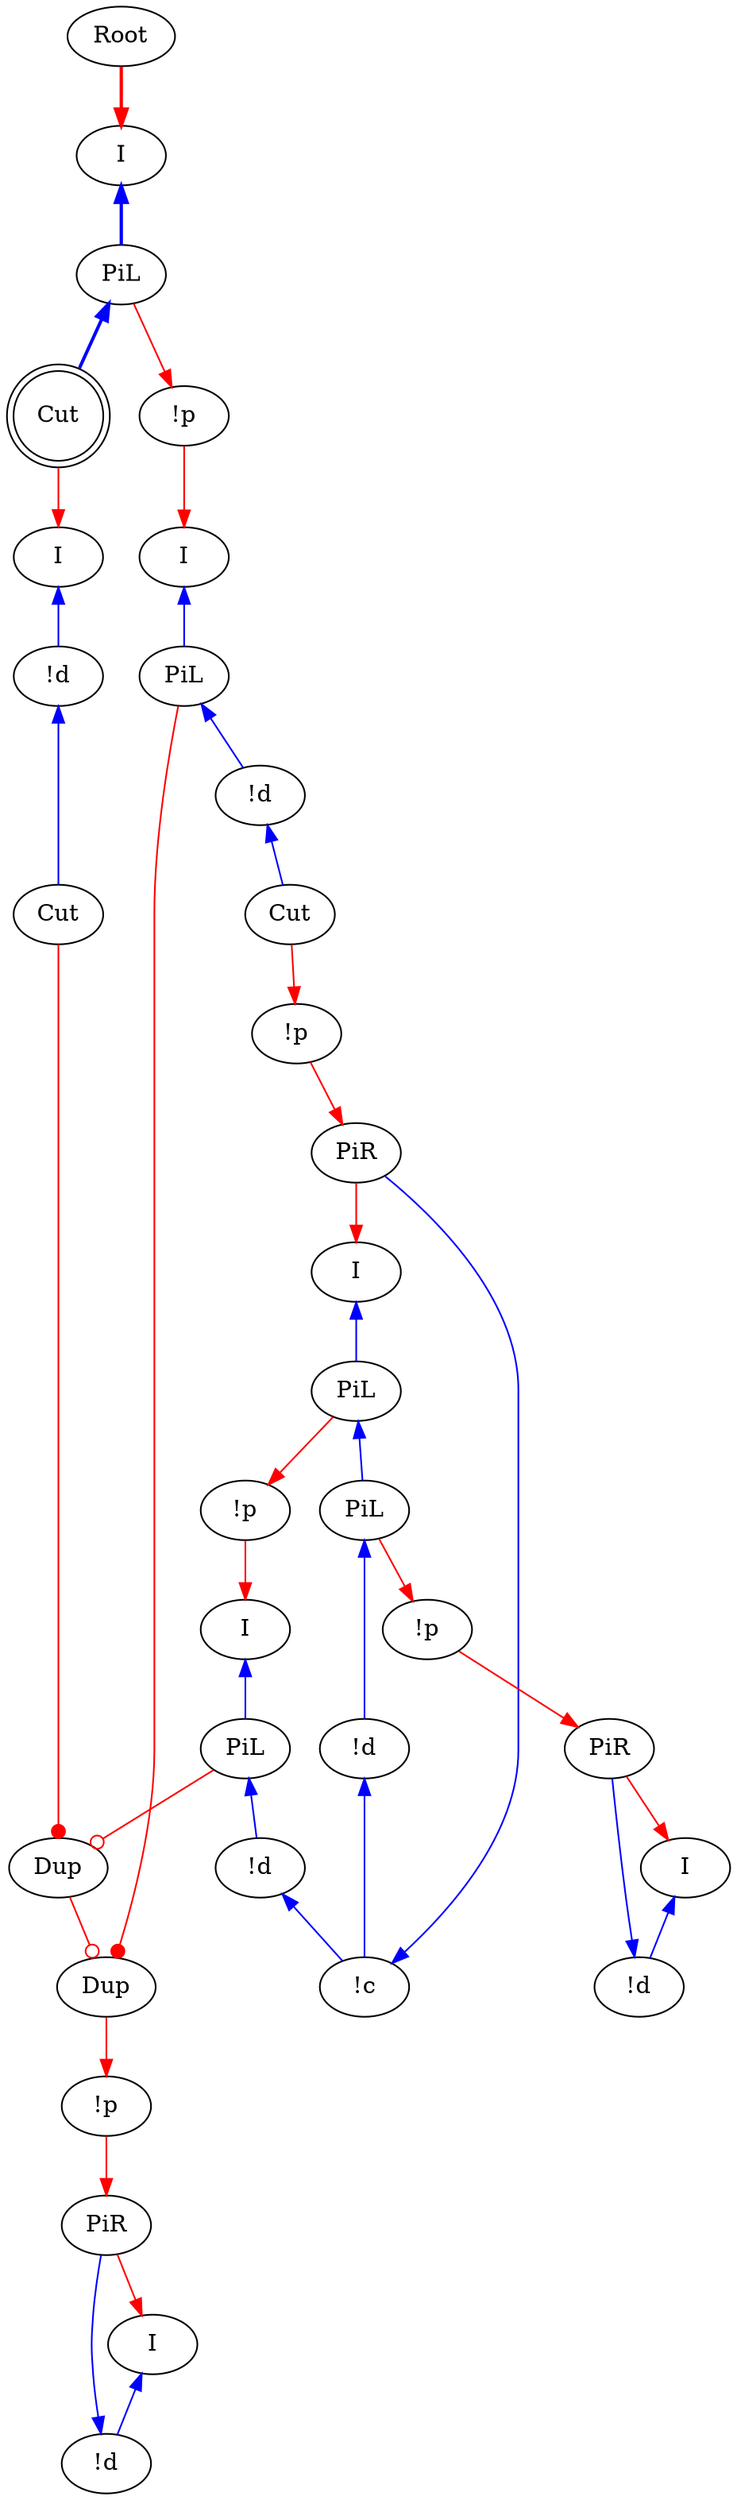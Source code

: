 digraph {
"Root0" [label="Root"]
"I0" [label="I"]
"!p0" [label="!p"]
"Cut0" [label="Cut"]
"PiR0" [label="PiR"]
"!c0" [label="!c"]
"!d0" [label="!d"]
"PiL0" [label="PiL"]
"PiL1" [label="PiL"]
"I1" [label="I"]
"!p1" [label="!p"]
"PiR1" [label="PiR"]
"!d1" [label="!d"]
"I2" [label="I"]
"!d2" [label="!d"]
"I3" [label="I"]
"!p2" [label="!p"]
"PiR2" [label="PiR"]
"!d3" [label="!d"]
"I4" [label="I"]
"!p3" [label="!p"]
"!p4" [label="!p"]
"!d4" [label="!d"]
"PiL2" [label="PiL"]
"I5" [label="I"]
"Dup2_0" [label="Dup"]
"!d5" [label="!d"]
"PiL3" [label="PiL"]
"I6" [label="I"]
"Dup3_0" [label="Dup"]
"PiL4" [label="PiL"]
"Cut1" [label="Cut"]
"Cut2" [label="Cut",shape=doublecircle]
"PiL2" -> "Dup2_0"[color=red,tooltip="e100",arrowhead=dot]
"Dup3_0" -> "Dup2_0"[color=red,tooltip="e101",arrowhead=odot]
"PiL3" -> "!d5"[color=blue,tooltip="e103",dir=back]
"PiL4" -> "Cut2"[color=blue,tooltip="e104",penwidth=2,dir=back]
"I6" -> "PiL3"[color=blue,tooltip="e105",dir=back]
"Cut1" -> "Dup3_0"[color=red,tooltip="e106",arrowhead=dot]
"PiL3" -> "Dup3_0"[color=red,tooltip="e107",arrowhead=odot]
"Dup2_0" -> "!p1"[color=red,tooltip="e21"]
"!d4" -> "Cut0"[color=blue,tooltip="e23",dir=back]
"I0" -> "PiL4"[color=blue,tooltip="e32",penwidth=2,dir=back]
"PiL4" -> "!p3"[color=red,tooltip="e34"]
"Cut0" -> "!p0"[color=red,tooltip="e37"]
"!p0" -> "PiR0"[color=red,tooltip="e39"]
"!c0" -> "PiR0"[color=blue,tooltip="e41",dir=back]
"PiR0" -> "I1"[color=red,tooltip="e43"]
"!d0" -> "!c0"[color=blue,tooltip="e46",dir=back]
"!d5" -> "!c0"[color=blue,tooltip="e47",dir=back]
"PiL0" -> "!d0"[color=blue,tooltip="e49",dir=back]
"PiL1" -> "PiL0"[color=blue,tooltip="e51",dir=back]
"PiL0" -> "!p2"[color=red,tooltip="e53"]
"I1" -> "PiL1"[color=blue,tooltip="e55",dir=back]
"PiL1" -> "!p4"[color=red,tooltip="e57"]
"!p1" -> "PiR1"[color=red,tooltip="e59"]
"!d1" -> "PiR1"[color=blue,tooltip="e67",dir=back]
"PiR1" -> "I2"[color=red,tooltip="e69"]
"!d2" -> "Cut1"[color=blue,tooltip="e75",dir=back]
"Cut2" -> "I3"[color=red,tooltip="e77"]
"I2" -> "!d1"[color=blue,tooltip="e79",dir=back]
"I3" -> "!d2"[color=blue,tooltip="e83",dir=back]
"!p2" -> "PiR2"[color=red,tooltip="e85"]
"!d3" -> "PiR2"[color=blue,tooltip="e87",dir=back]
"PiR2" -> "I4"[color=red,tooltip="e89"]
"I4" -> "!d3"[color=blue,tooltip="e91",dir=back]
"!p3" -> "I5"[color=red,tooltip="e92"]
"!p4" -> "I6"[color=red,tooltip="e95"]
"PiL2" -> "!d4"[color=blue,tooltip="e96",dir=back]
"I5" -> "PiL2"[color=blue,tooltip="e98",dir=back]
"Root0" -> "I0"[color=red,tooltip="rettop",penwidth=2]
}
